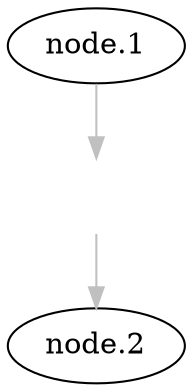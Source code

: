 digraph Perl
{
graph [ rankdir="TB" ]
node [ shape="oval" ]
edge [ color="grey" ]
"node.1"
"" [ color="invis" ]
"node.2"
"node.1" -> "" [ label="" ]
"" -> "node.2" [ label="" ]
}
